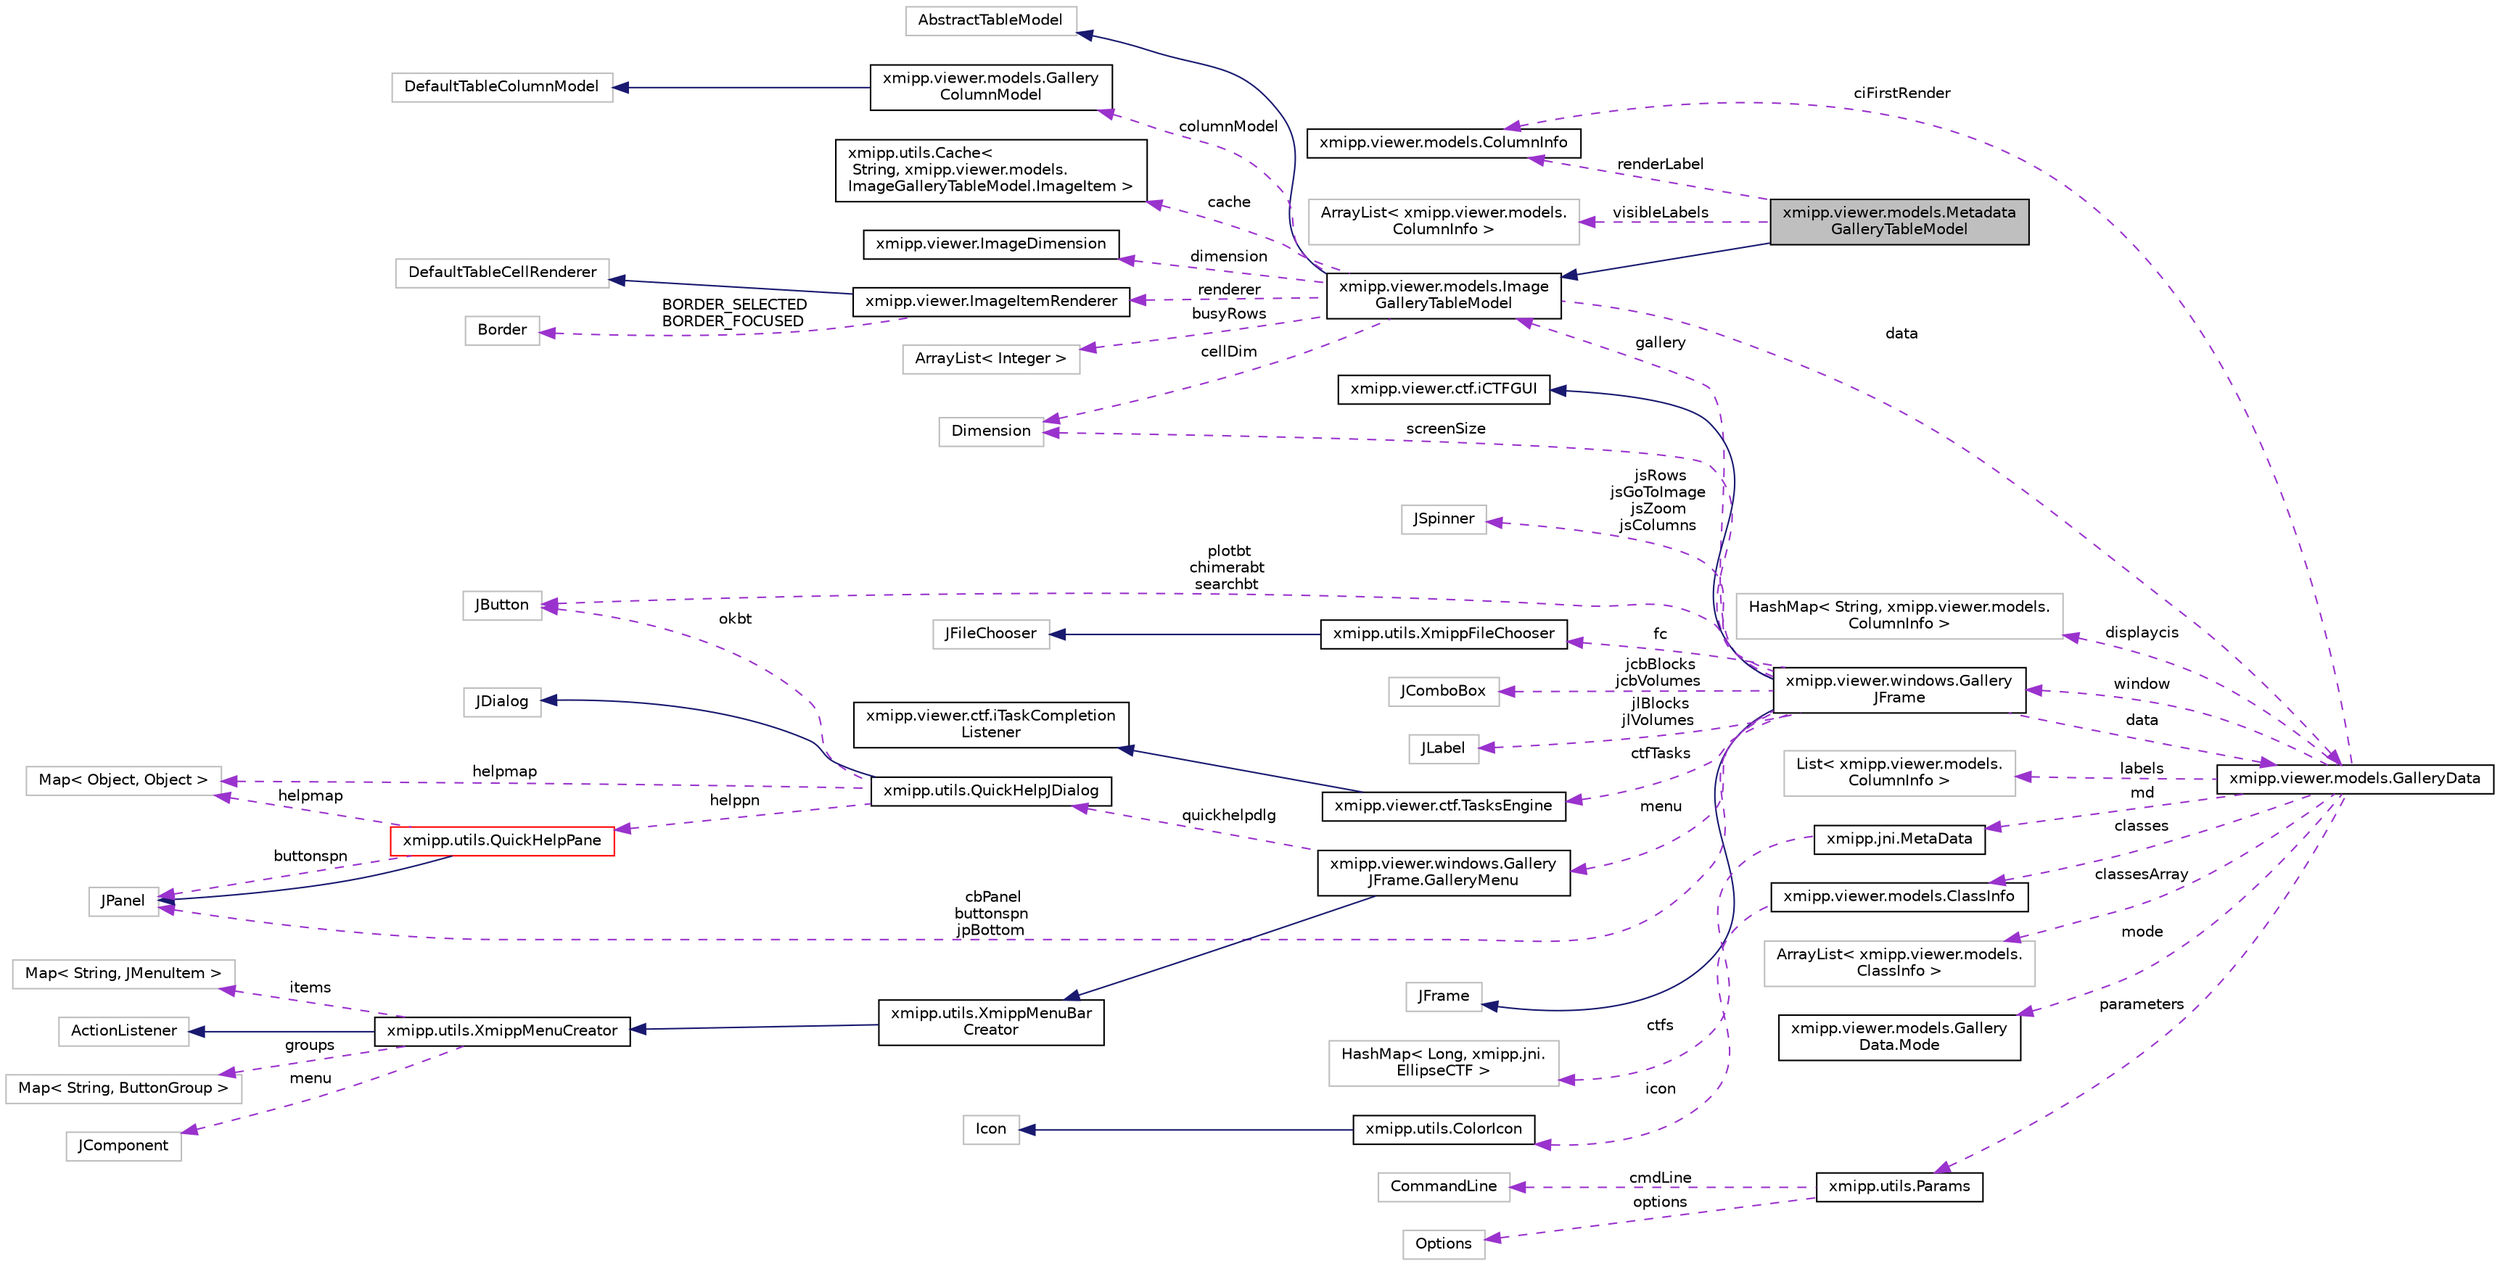 digraph "xmipp.viewer.models.MetadataGalleryTableModel"
{
  edge [fontname="Helvetica",fontsize="10",labelfontname="Helvetica",labelfontsize="10"];
  node [fontname="Helvetica",fontsize="10",shape=record];
  rankdir="LR";
  Node5 [label="xmipp.viewer.models.Metadata\lGalleryTableModel",height=0.2,width=0.4,color="black", fillcolor="grey75", style="filled", fontcolor="black"];
  Node6 -> Node5 [dir="back",color="midnightblue",fontsize="10",style="solid",fontname="Helvetica"];
  Node6 [label="xmipp.viewer.models.Image\lGalleryTableModel",height=0.2,width=0.4,color="black", fillcolor="white", style="filled",URL="$classxmipp_1_1viewer_1_1models_1_1ImageGalleryTableModel.html"];
  Node7 -> Node6 [dir="back",color="midnightblue",fontsize="10",style="solid",fontname="Helvetica"];
  Node7 [label="AbstractTableModel",height=0.2,width=0.4,color="grey75", fillcolor="white", style="filled"];
  Node8 -> Node6 [dir="back",color="darkorchid3",fontsize="10",style="dashed",label=" columnModel" ,fontname="Helvetica"];
  Node8 [label="xmipp.viewer.models.Gallery\lColumnModel",height=0.2,width=0.4,color="black", fillcolor="white", style="filled",URL="$classxmipp_1_1viewer_1_1models_1_1GalleryColumnModel.html"];
  Node9 -> Node8 [dir="back",color="midnightblue",fontsize="10",style="solid",fontname="Helvetica"];
  Node9 [label="DefaultTableColumnModel",height=0.2,width=0.4,color="grey75", fillcolor="white", style="filled"];
  Node10 -> Node6 [dir="back",color="darkorchid3",fontsize="10",style="dashed",label=" cache" ,fontname="Helvetica"];
  Node10 [label="xmipp.utils.Cache\<\l String, xmipp.viewer.models.\lImageGalleryTableModel.ImageItem \>",height=0.2,width=0.4,color="black", fillcolor="white", style="filled",URL="$classxmipp_1_1utils_1_1Cache.html"];
  Node11 -> Node6 [dir="back",color="darkorchid3",fontsize="10",style="dashed",label=" dimension" ,fontname="Helvetica"];
  Node11 [label="xmipp.viewer.ImageDimension",height=0.2,width=0.4,color="black", fillcolor="white", style="filled",URL="$classxmipp_1_1viewer_1_1ImageDimension.html"];
  Node12 -> Node6 [dir="back",color="darkorchid3",fontsize="10",style="dashed",label=" renderer" ,fontname="Helvetica"];
  Node12 [label="xmipp.viewer.ImageItemRenderer",height=0.2,width=0.4,color="black", fillcolor="white", style="filled",URL="$classxmipp_1_1viewer_1_1ImageItemRenderer.html"];
  Node13 -> Node12 [dir="back",color="midnightblue",fontsize="10",style="solid",fontname="Helvetica"];
  Node13 [label="DefaultTableCellRenderer",height=0.2,width=0.4,color="grey75", fillcolor="white", style="filled"];
  Node14 -> Node12 [dir="back",color="darkorchid3",fontsize="10",style="dashed",label=" BORDER_SELECTED\nBORDER_FOCUSED" ,fontname="Helvetica"];
  Node14 [label="Border",height=0.2,width=0.4,color="grey75", fillcolor="white", style="filled"];
  Node15 -> Node6 [dir="back",color="darkorchid3",fontsize="10",style="dashed",label=" busyRows" ,fontname="Helvetica"];
  Node15 [label="ArrayList\< Integer \>",height=0.2,width=0.4,color="grey75", fillcolor="white", style="filled"];
  Node16 -> Node6 [dir="back",color="darkorchid3",fontsize="10",style="dashed",label=" cellDim" ,fontname="Helvetica"];
  Node16 [label="Dimension",height=0.2,width=0.4,color="grey75", fillcolor="white", style="filled"];
  Node17 -> Node6 [dir="back",color="darkorchid3",fontsize="10",style="dashed",label=" data" ,fontname="Helvetica"];
  Node17 [label="xmipp.viewer.models.GalleryData",height=0.2,width=0.4,color="black", fillcolor="white", style="filled",URL="$classxmipp_1_1viewer_1_1models_1_1GalleryData.html"];
  Node18 -> Node17 [dir="back",color="darkorchid3",fontsize="10",style="dashed",label=" displaycis" ,fontname="Helvetica"];
  Node18 [label="HashMap\< String, xmipp.viewer.models.\lColumnInfo \>",height=0.2,width=0.4,color="grey75", fillcolor="white", style="filled"];
  Node19 -> Node17 [dir="back",color="darkorchid3",fontsize="10",style="dashed",label=" window" ,fontname="Helvetica"];
  Node19 [label="xmipp.viewer.windows.Gallery\lJFrame",height=0.2,width=0.4,color="black", fillcolor="white", style="filled",URL="$classxmipp_1_1viewer_1_1windows_1_1GalleryJFrame.html"];
  Node20 -> Node19 [dir="back",color="midnightblue",fontsize="10",style="solid",fontname="Helvetica"];
  Node20 [label="JFrame",height=0.2,width=0.4,color="grey75", fillcolor="white", style="filled"];
  Node21 -> Node19 [dir="back",color="midnightblue",fontsize="10",style="solid",fontname="Helvetica"];
  Node21 [label="xmipp.viewer.ctf.iCTFGUI",height=0.2,width=0.4,color="black", fillcolor="white", style="filled",URL="$interfacexmipp_1_1viewer_1_1ctf_1_1iCTFGUI.html"];
  Node22 -> Node19 [dir="back",color="darkorchid3",fontsize="10",style="dashed",label=" plotbt\nchimerabt\nsearchbt" ,fontname="Helvetica"];
  Node22 [label="JButton",height=0.2,width=0.4,color="grey75", fillcolor="white", style="filled"];
  Node23 -> Node19 [dir="back",color="darkorchid3",fontsize="10",style="dashed",label=" jsRows\njsGoToImage\njsZoom\njsColumns" ,fontname="Helvetica"];
  Node23 [label="JSpinner",height=0.2,width=0.4,color="grey75", fillcolor="white", style="filled"];
  Node24 -> Node19 [dir="back",color="darkorchid3",fontsize="10",style="dashed",label=" fc" ,fontname="Helvetica"];
  Node24 [label="xmipp.utils.XmippFileChooser",height=0.2,width=0.4,color="black", fillcolor="white", style="filled",URL="$classxmipp_1_1utils_1_1XmippFileChooser.html"];
  Node25 -> Node24 [dir="back",color="midnightblue",fontsize="10",style="solid",fontname="Helvetica"];
  Node25 [label="JFileChooser",height=0.2,width=0.4,color="grey75", fillcolor="white", style="filled"];
  Node6 -> Node19 [dir="back",color="darkorchid3",fontsize="10",style="dashed",label=" gallery" ,fontname="Helvetica"];
  Node16 -> Node19 [dir="back",color="darkorchid3",fontsize="10",style="dashed",label=" screenSize" ,fontname="Helvetica"];
  Node26 -> Node19 [dir="back",color="darkorchid3",fontsize="10",style="dashed",label=" ctfTasks" ,fontname="Helvetica"];
  Node26 [label="xmipp.viewer.ctf.TasksEngine",height=0.2,width=0.4,color="black", fillcolor="white", style="filled",URL="$classxmipp_1_1viewer_1_1ctf_1_1TasksEngine.html"];
  Node27 -> Node26 [dir="back",color="midnightblue",fontsize="10",style="solid",fontname="Helvetica"];
  Node27 [label="xmipp.viewer.ctf.iTaskCompletion\lListener",height=0.2,width=0.4,color="black", fillcolor="white", style="filled",URL="$interfacexmipp_1_1viewer_1_1ctf_1_1iTaskCompletionListener.html"];
  Node28 -> Node19 [dir="back",color="darkorchid3",fontsize="10",style="dashed",label=" jcbBlocks\njcbVolumes" ,fontname="Helvetica"];
  Node28 [label="JComboBox",height=0.2,width=0.4,color="grey75", fillcolor="white", style="filled"];
  Node29 -> Node19 [dir="back",color="darkorchid3",fontsize="10",style="dashed",label=" jlBlocks\njlVolumes" ,fontname="Helvetica"];
  Node29 [label="JLabel",height=0.2,width=0.4,color="grey75", fillcolor="white", style="filled"];
  Node30 -> Node19 [dir="back",color="darkorchid3",fontsize="10",style="dashed",label=" cbPanel\nbuttonspn\njpBottom" ,fontname="Helvetica"];
  Node30 [label="JPanel",height=0.2,width=0.4,color="grey75", fillcolor="white", style="filled"];
  Node17 -> Node19 [dir="back",color="darkorchid3",fontsize="10",style="dashed",label=" data" ,fontname="Helvetica"];
  Node31 -> Node19 [dir="back",color="darkorchid3",fontsize="10",style="dashed",label=" menu" ,fontname="Helvetica"];
  Node31 [label="xmipp.viewer.windows.Gallery\lJFrame.GalleryMenu",height=0.2,width=0.4,color="black", fillcolor="white", style="filled",URL="$classxmipp_1_1viewer_1_1windows_1_1GalleryJFrame_1_1GalleryMenu.html"];
  Node32 -> Node31 [dir="back",color="midnightblue",fontsize="10",style="solid",fontname="Helvetica"];
  Node32 [label="xmipp.utils.XmippMenuBar\lCreator",height=0.2,width=0.4,color="black", fillcolor="white", style="filled",URL="$classxmipp_1_1utils_1_1XmippMenuBarCreator.html"];
  Node33 -> Node32 [dir="back",color="midnightblue",fontsize="10",style="solid",fontname="Helvetica"];
  Node33 [label="xmipp.utils.XmippMenuCreator",height=0.2,width=0.4,color="black", fillcolor="white", style="filled",URL="$classxmipp_1_1utils_1_1XmippMenuCreator.html"];
  Node34 -> Node33 [dir="back",color="midnightblue",fontsize="10",style="solid",fontname="Helvetica"];
  Node34 [label="ActionListener",height=0.2,width=0.4,color="grey75", fillcolor="white", style="filled"];
  Node35 -> Node33 [dir="back",color="darkorchid3",fontsize="10",style="dashed",label=" groups" ,fontname="Helvetica"];
  Node35 [label="Map\< String, ButtonGroup \>",height=0.2,width=0.4,color="grey75", fillcolor="white", style="filled"];
  Node36 -> Node33 [dir="back",color="darkorchid3",fontsize="10",style="dashed",label=" menu" ,fontname="Helvetica"];
  Node36 [label="JComponent",height=0.2,width=0.4,color="grey75", fillcolor="white", style="filled"];
  Node37 -> Node33 [dir="back",color="darkorchid3",fontsize="10",style="dashed",label=" items" ,fontname="Helvetica"];
  Node37 [label="Map\< String, JMenuItem \>",height=0.2,width=0.4,color="grey75", fillcolor="white", style="filled"];
  Node38 -> Node31 [dir="back",color="darkorchid3",fontsize="10",style="dashed",label=" quickhelpdlg" ,fontname="Helvetica"];
  Node38 [label="xmipp.utils.QuickHelpJDialog",height=0.2,width=0.4,color="black", fillcolor="white", style="filled",URL="$classxmipp_1_1utils_1_1QuickHelpJDialog.html"];
  Node39 -> Node38 [dir="back",color="midnightblue",fontsize="10",style="solid",fontname="Helvetica"];
  Node39 [label="JDialog",height=0.2,width=0.4,color="grey75", fillcolor="white", style="filled"];
  Node22 -> Node38 [dir="back",color="darkorchid3",fontsize="10",style="dashed",label=" okbt" ,fontname="Helvetica"];
  Node40 -> Node38 [dir="back",color="darkorchid3",fontsize="10",style="dashed",label=" helppn" ,fontname="Helvetica"];
  Node40 [label="xmipp.utils.QuickHelpPane",height=0.2,width=0.4,color="red", fillcolor="white", style="filled",URL="$classxmipp_1_1utils_1_1QuickHelpPane.html"];
  Node30 -> Node40 [dir="back",color="midnightblue",fontsize="10",style="solid",fontname="Helvetica"];
  Node30 -> Node40 [dir="back",color="darkorchid3",fontsize="10",style="dashed",label=" buttonspn" ,fontname="Helvetica"];
  Node42 -> Node40 [dir="back",color="darkorchid3",fontsize="10",style="dashed",label=" helpmap" ,fontname="Helvetica"];
  Node42 [label="Map\< Object, Object \>",height=0.2,width=0.4,color="grey75", fillcolor="white", style="filled"];
  Node42 -> Node38 [dir="back",color="darkorchid3",fontsize="10",style="dashed",label=" helpmap" ,fontname="Helvetica"];
  Node43 -> Node17 [dir="back",color="darkorchid3",fontsize="10",style="dashed",label=" ciFirstRender" ,fontname="Helvetica"];
  Node43 [label="xmipp.viewer.models.ColumnInfo",height=0.2,width=0.4,color="black", fillcolor="white", style="filled",URL="$classxmipp_1_1viewer_1_1models_1_1ColumnInfo.html"];
  Node44 -> Node17 [dir="back",color="darkorchid3",fontsize="10",style="dashed",label=" labels" ,fontname="Helvetica"];
  Node44 [label="List\< xmipp.viewer.models.\lColumnInfo \>",height=0.2,width=0.4,color="grey75", fillcolor="white", style="filled"];
  Node45 -> Node17 [dir="back",color="darkorchid3",fontsize="10",style="dashed",label=" md" ,fontname="Helvetica"];
  Node45 [label="xmipp.jni.MetaData",height=0.2,width=0.4,color="black", fillcolor="white", style="filled",URL="$classxmipp_1_1jni_1_1MetaData.html"];
  Node46 -> Node45 [dir="back",color="darkorchid3",fontsize="10",style="dashed",label=" ctfs" ,fontname="Helvetica"];
  Node46 [label="HashMap\< Long, xmipp.jni.\lEllipseCTF \>",height=0.2,width=0.4,color="grey75", fillcolor="white", style="filled"];
  Node47 -> Node17 [dir="back",color="darkorchid3",fontsize="10",style="dashed",label=" classes" ,fontname="Helvetica"];
  Node47 [label="xmipp.viewer.models.ClassInfo",height=0.2,width=0.4,color="black", fillcolor="white", style="filled",URL="$classxmipp_1_1viewer_1_1models_1_1ClassInfo.html"];
  Node48 -> Node47 [dir="back",color="darkorchid3",fontsize="10",style="dashed",label=" icon" ,fontname="Helvetica"];
  Node48 [label="xmipp.utils.ColorIcon",height=0.2,width=0.4,color="black", fillcolor="white", style="filled",URL="$classxmipp_1_1utils_1_1ColorIcon.html"];
  Node49 -> Node48 [dir="back",color="midnightblue",fontsize="10",style="solid",fontname="Helvetica"];
  Node49 [label="Icon",height=0.2,width=0.4,color="grey75", fillcolor="white", style="filled"];
  Node50 -> Node17 [dir="back",color="darkorchid3",fontsize="10",style="dashed",label=" classesArray" ,fontname="Helvetica"];
  Node50 [label="ArrayList\< xmipp.viewer.models.\lClassInfo \>",height=0.2,width=0.4,color="grey75", fillcolor="white", style="filled"];
  Node51 -> Node17 [dir="back",color="darkorchid3",fontsize="10",style="dashed",label=" mode" ,fontname="Helvetica"];
  Node51 [label="xmipp.viewer.models.Gallery\lData.Mode",height=0.2,width=0.4,color="black", fillcolor="white", style="filled",URL="$enumxmipp_1_1viewer_1_1models_1_1GalleryData_1_1Mode.html"];
  Node52 -> Node17 [dir="back",color="darkorchid3",fontsize="10",style="dashed",label=" parameters" ,fontname="Helvetica"];
  Node52 [label="xmipp.utils.Params",height=0.2,width=0.4,color="black", fillcolor="white", style="filled",URL="$classxmipp_1_1utils_1_1Params.html"];
  Node53 -> Node52 [dir="back",color="darkorchid3",fontsize="10",style="dashed",label=" options" ,fontname="Helvetica"];
  Node53 [label="Options",height=0.2,width=0.4,color="grey75", fillcolor="white", style="filled"];
  Node54 -> Node52 [dir="back",color="darkorchid3",fontsize="10",style="dashed",label=" cmdLine" ,fontname="Helvetica"];
  Node54 [label="CommandLine",height=0.2,width=0.4,color="grey75", fillcolor="white", style="filled"];
  Node55 -> Node5 [dir="back",color="darkorchid3",fontsize="10",style="dashed",label=" visibleLabels" ,fontname="Helvetica"];
  Node55 [label="ArrayList\< xmipp.viewer.models.\lColumnInfo \>",height=0.2,width=0.4,color="grey75", fillcolor="white", style="filled"];
  Node43 -> Node5 [dir="back",color="darkorchid3",fontsize="10",style="dashed",label=" renderLabel" ,fontname="Helvetica"];
}
